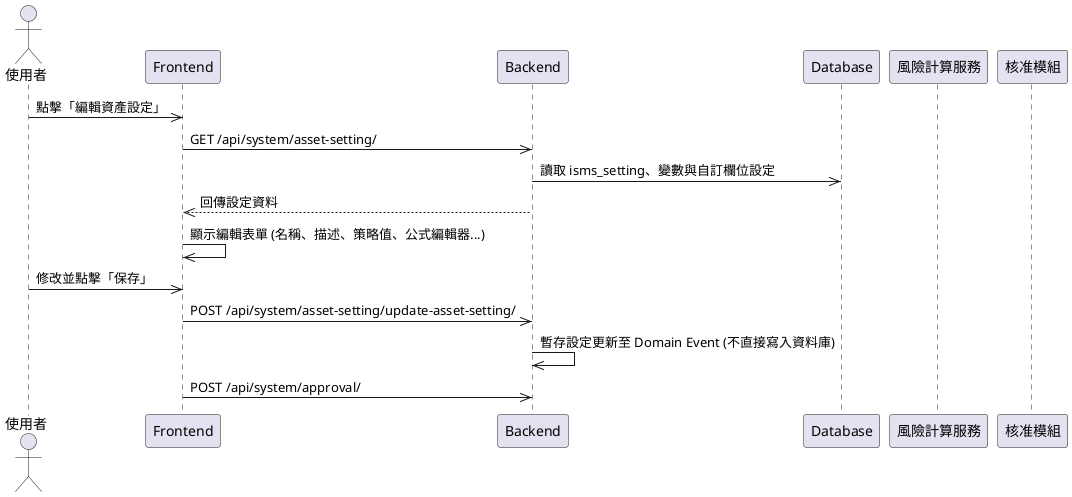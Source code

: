 @startuml

actor User as "使用者"
participant Frontend
participant Backend
participant Database
participant Service as "風險計算服務"
participant Approval as "核准模組"

User ->> Frontend: 點擊「編輯資產設定」
Frontend ->> Backend: GET /api/system/asset-setting/
Backend ->> Database: 讀取 isms_setting、變數與自訂欄位設定
Backend -->> Frontend: 回傳設定資料
Frontend ->> Frontend: 顯示編輯表單 (名稱、描述、策略值、公式編輯器...)
User ->> Frontend: 修改並點擊「保存」
Frontend ->> Backend: POST /api/system/asset-setting/update-asset-setting/
Backend ->> Backend: 暫存設定更新至 Domain Event (不直接寫入資料庫)
Frontend ->> Backend: POST /api/system/approval/
@enduml
